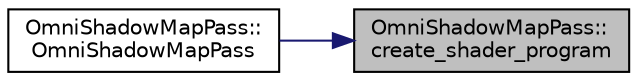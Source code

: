 digraph "OmniShadowMapPass::create_shader_program"
{
 // INTERACTIVE_SVG=YES
 // LATEX_PDF_SIZE
  bgcolor="transparent";
  edge [fontname="Helvetica",fontsize="10",labelfontname="Helvetica",labelfontsize="10"];
  node [fontname="Helvetica",fontsize="10",shape=record];
  rankdir="RL";
  Node1 [label="OmniShadowMapPass::\lcreate_shader_program",height=0.2,width=0.4,color="black", fillcolor="grey75", style="filled", fontcolor="black",tooltip=" "];
  Node1 -> Node2 [dir="back",color="midnightblue",fontsize="10",style="solid",fontname="Helvetica"];
  Node2 [label="OmniShadowMapPass::\lOmniShadowMapPass",height=0.2,width=0.4,color="black",URL="$d0/d1d/class_omni_shadow_map_pass.html#a83738d8cc01e93d34f4cd9ef2cb5d420",tooltip=" "];
}
